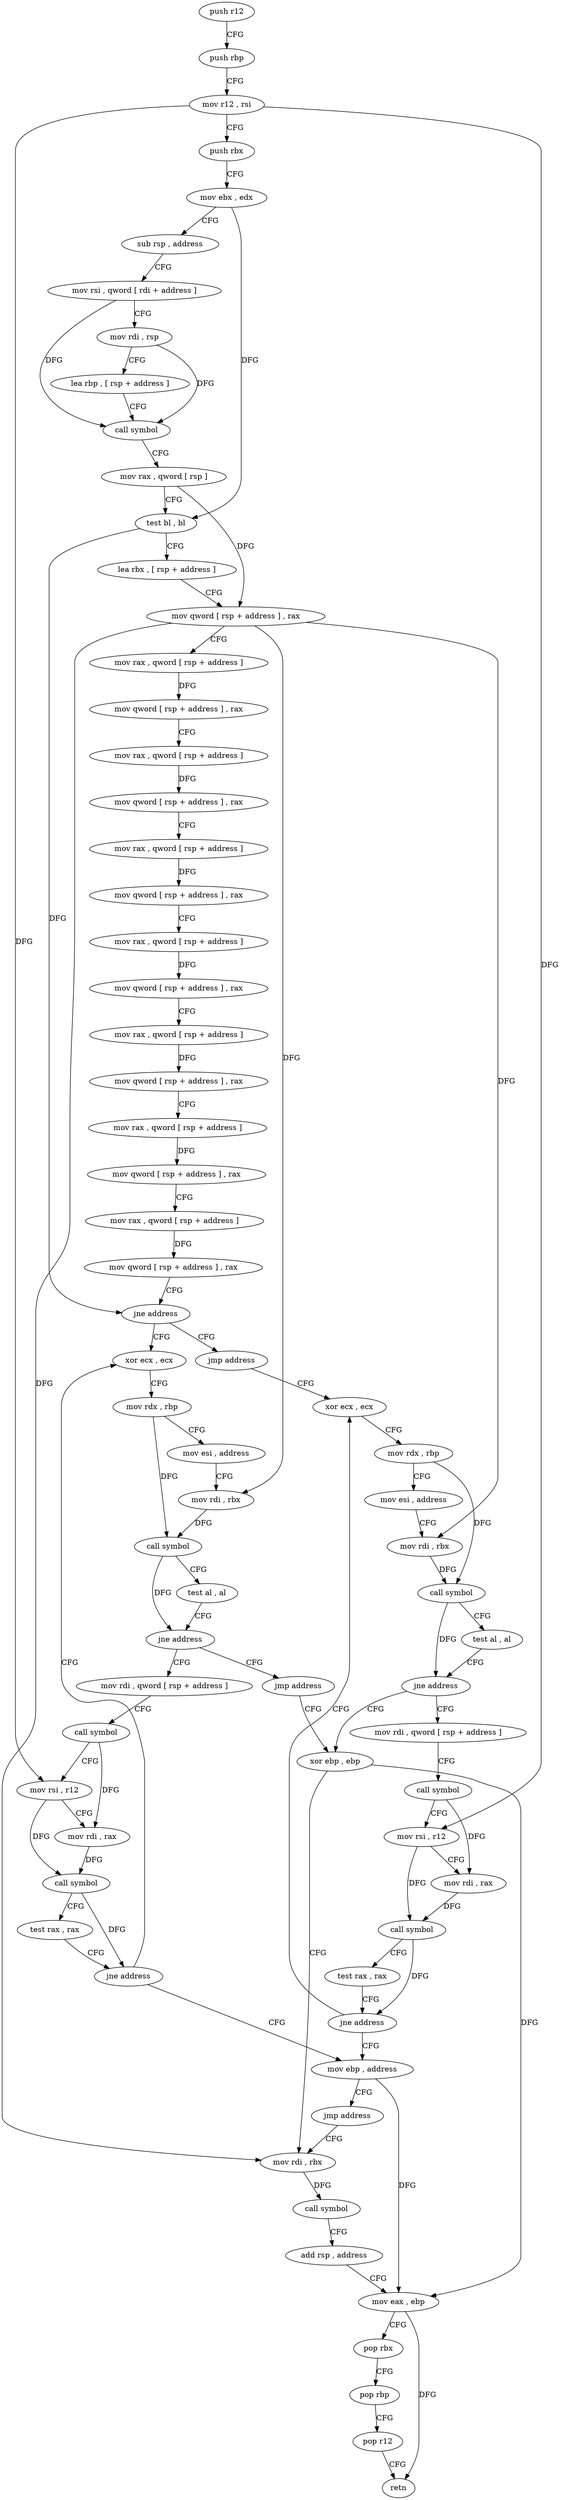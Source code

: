 digraph "func" {
"87312" [label = "push r12" ]
"87314" [label = "push rbp" ]
"87315" [label = "mov r12 , rsi" ]
"87318" [label = "push rbx" ]
"87319" [label = "mov ebx , edx" ]
"87321" [label = "sub rsp , address" ]
"87328" [label = "mov rsi , qword [ rdi + address ]" ]
"87332" [label = "mov rdi , rsp" ]
"87335" [label = "lea rbp , [ rsp + address ]" ]
"87340" [label = "call symbol" ]
"87345" [label = "mov rax , qword [ rsp ]" ]
"87349" [label = "test bl , bl" ]
"87351" [label = "lea rbx , [ rsp + address ]" ]
"87356" [label = "mov qword [ rsp + address ] , rax" ]
"87361" [label = "mov rax , qword [ rsp + address ]" ]
"87366" [label = "mov qword [ rsp + address ] , rax" ]
"87371" [label = "mov rax , qword [ rsp + address ]" ]
"87376" [label = "mov qword [ rsp + address ] , rax" ]
"87381" [label = "mov rax , qword [ rsp + address ]" ]
"87386" [label = "mov qword [ rsp + address ] , rax" ]
"87391" [label = "mov rax , qword [ rsp + address ]" ]
"87396" [label = "mov qword [ rsp + address ] , rax" ]
"87401" [label = "mov rax , qword [ rsp + address ]" ]
"87406" [label = "mov qword [ rsp + address ] , rax" ]
"87411" [label = "mov rax , qword [ rsp + address ]" ]
"87416" [label = "mov qword [ rsp + address ] , rax" ]
"87424" [label = "mov rax , qword [ rsp + address ]" ]
"87429" [label = "mov qword [ rsp + address ] , rax" ]
"87437" [label = "jne address" ]
"87546" [label = "xor ecx , ecx" ]
"87439" [label = "jmp address" ]
"87548" [label = "mov rdx , rbp" ]
"87551" [label = "mov esi , address" ]
"87556" [label = "mov rdi , rbx" ]
"87559" [label = "call symbol" ]
"87564" [label = "test al , al" ]
"87566" [label = "jne address" ]
"87520" [label = "mov rdi , qword [ rsp + address ]" ]
"87568" [label = "jmp address" ]
"87474" [label = "xor ecx , ecx" ]
"87525" [label = "call symbol" ]
"87530" [label = "mov rsi , r12" ]
"87533" [label = "mov rdi , rax" ]
"87536" [label = "call symbol" ]
"87541" [label = "test rax , rax" ]
"87544" [label = "jne address" ]
"87576" [label = "mov ebp , address" ]
"87496" [label = "xor ebp , ebp" ]
"87476" [label = "mov rdx , rbp" ]
"87479" [label = "mov esi , address" ]
"87484" [label = "mov rdi , rbx" ]
"87487" [label = "call symbol" ]
"87492" [label = "test al , al" ]
"87494" [label = "jne address" ]
"87448" [label = "mov rdi , qword [ rsp + address ]" ]
"87581" [label = "jmp address" ]
"87498" [label = "mov rdi , rbx" ]
"87453" [label = "call symbol" ]
"87458" [label = "mov rsi , r12" ]
"87461" [label = "mov rdi , rax" ]
"87464" [label = "call symbol" ]
"87469" [label = "test rax , rax" ]
"87472" [label = "jne address" ]
"87501" [label = "call symbol" ]
"87506" [label = "add rsp , address" ]
"87513" [label = "mov eax , ebp" ]
"87515" [label = "pop rbx" ]
"87516" [label = "pop rbp" ]
"87517" [label = "pop r12" ]
"87519" [label = "retn" ]
"87312" -> "87314" [ label = "CFG" ]
"87314" -> "87315" [ label = "CFG" ]
"87315" -> "87318" [ label = "CFG" ]
"87315" -> "87530" [ label = "DFG" ]
"87315" -> "87458" [ label = "DFG" ]
"87318" -> "87319" [ label = "CFG" ]
"87319" -> "87321" [ label = "CFG" ]
"87319" -> "87349" [ label = "DFG" ]
"87321" -> "87328" [ label = "CFG" ]
"87328" -> "87332" [ label = "CFG" ]
"87328" -> "87340" [ label = "DFG" ]
"87332" -> "87335" [ label = "CFG" ]
"87332" -> "87340" [ label = "DFG" ]
"87335" -> "87340" [ label = "CFG" ]
"87340" -> "87345" [ label = "CFG" ]
"87345" -> "87349" [ label = "CFG" ]
"87345" -> "87356" [ label = "DFG" ]
"87349" -> "87351" [ label = "CFG" ]
"87349" -> "87437" [ label = "DFG" ]
"87351" -> "87356" [ label = "CFG" ]
"87356" -> "87361" [ label = "CFG" ]
"87356" -> "87556" [ label = "DFG" ]
"87356" -> "87484" [ label = "DFG" ]
"87356" -> "87498" [ label = "DFG" ]
"87361" -> "87366" [ label = "DFG" ]
"87366" -> "87371" [ label = "CFG" ]
"87371" -> "87376" [ label = "DFG" ]
"87376" -> "87381" [ label = "CFG" ]
"87381" -> "87386" [ label = "DFG" ]
"87386" -> "87391" [ label = "CFG" ]
"87391" -> "87396" [ label = "DFG" ]
"87396" -> "87401" [ label = "CFG" ]
"87401" -> "87406" [ label = "DFG" ]
"87406" -> "87411" [ label = "CFG" ]
"87411" -> "87416" [ label = "DFG" ]
"87416" -> "87424" [ label = "CFG" ]
"87424" -> "87429" [ label = "DFG" ]
"87429" -> "87437" [ label = "CFG" ]
"87437" -> "87546" [ label = "CFG" ]
"87437" -> "87439" [ label = "CFG" ]
"87546" -> "87548" [ label = "CFG" ]
"87439" -> "87474" [ label = "CFG" ]
"87548" -> "87551" [ label = "CFG" ]
"87548" -> "87559" [ label = "DFG" ]
"87551" -> "87556" [ label = "CFG" ]
"87556" -> "87559" [ label = "DFG" ]
"87559" -> "87564" [ label = "CFG" ]
"87559" -> "87566" [ label = "DFG" ]
"87564" -> "87566" [ label = "CFG" ]
"87566" -> "87520" [ label = "CFG" ]
"87566" -> "87568" [ label = "CFG" ]
"87520" -> "87525" [ label = "CFG" ]
"87568" -> "87496" [ label = "CFG" ]
"87474" -> "87476" [ label = "CFG" ]
"87525" -> "87530" [ label = "CFG" ]
"87525" -> "87533" [ label = "DFG" ]
"87530" -> "87533" [ label = "CFG" ]
"87530" -> "87536" [ label = "DFG" ]
"87533" -> "87536" [ label = "DFG" ]
"87536" -> "87541" [ label = "CFG" ]
"87536" -> "87544" [ label = "DFG" ]
"87541" -> "87544" [ label = "CFG" ]
"87544" -> "87576" [ label = "CFG" ]
"87544" -> "87546" [ label = "CFG" ]
"87576" -> "87581" [ label = "CFG" ]
"87576" -> "87513" [ label = "DFG" ]
"87496" -> "87498" [ label = "CFG" ]
"87496" -> "87513" [ label = "DFG" ]
"87476" -> "87479" [ label = "CFG" ]
"87476" -> "87487" [ label = "DFG" ]
"87479" -> "87484" [ label = "CFG" ]
"87484" -> "87487" [ label = "DFG" ]
"87487" -> "87492" [ label = "CFG" ]
"87487" -> "87494" [ label = "DFG" ]
"87492" -> "87494" [ label = "CFG" ]
"87494" -> "87448" [ label = "CFG" ]
"87494" -> "87496" [ label = "CFG" ]
"87448" -> "87453" [ label = "CFG" ]
"87581" -> "87498" [ label = "CFG" ]
"87498" -> "87501" [ label = "DFG" ]
"87453" -> "87458" [ label = "CFG" ]
"87453" -> "87461" [ label = "DFG" ]
"87458" -> "87461" [ label = "CFG" ]
"87458" -> "87464" [ label = "DFG" ]
"87461" -> "87464" [ label = "DFG" ]
"87464" -> "87469" [ label = "CFG" ]
"87464" -> "87472" [ label = "DFG" ]
"87469" -> "87472" [ label = "CFG" ]
"87472" -> "87576" [ label = "CFG" ]
"87472" -> "87474" [ label = "CFG" ]
"87501" -> "87506" [ label = "CFG" ]
"87506" -> "87513" [ label = "CFG" ]
"87513" -> "87515" [ label = "CFG" ]
"87513" -> "87519" [ label = "DFG" ]
"87515" -> "87516" [ label = "CFG" ]
"87516" -> "87517" [ label = "CFG" ]
"87517" -> "87519" [ label = "CFG" ]
}
